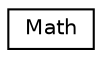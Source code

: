 digraph "Graphical Class Hierarchy"
{
 // LATEX_PDF_SIZE
  edge [fontname="Helvetica",fontsize="10",labelfontname="Helvetica",labelfontsize="10"];
  node [fontname="Helvetica",fontsize="10",shape=record];
  rankdir="LR";
  Node0 [label="Math",height=0.2,width=0.4,color="black", fillcolor="white", style="filled",URL="$classMath.html",tooltip="Implemented mathematic function missing in WinCC OA."];
}
